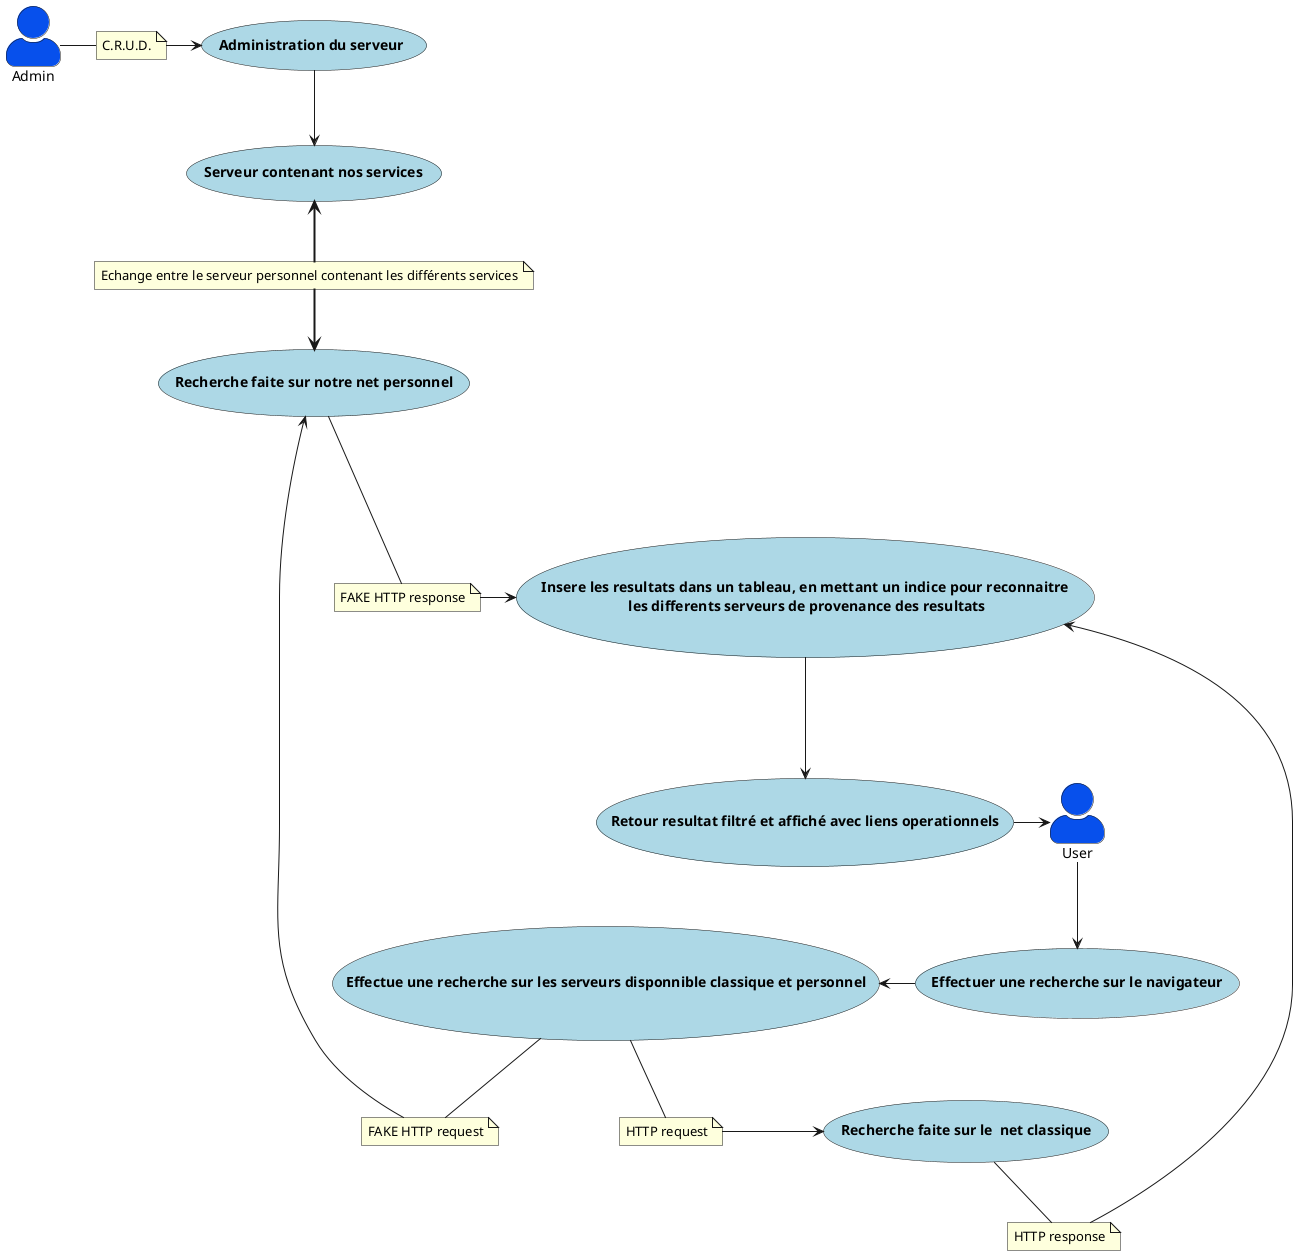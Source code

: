 @startuml
skinparam actorStyle awesome

Admin #0750EC
User #0750EC
(**Effectuer une recherche sur le navigateur**) as (Search) #LightBlue
(**Effectue une recherche sur les serveurs disponnible classique et personnel**) as (SearchDirection) #LightBlue
(**Recherche faite sur le  net classique**) as (Classic) #LightBlue
(**Recherche faite sur notre net personnel**) as (Personnal) #LightBlue
(**Insere les resultats dans un tableau, en mettant un indice pour reconnaitre**\n **les differents serveurs de provenance des resultats**) as (compilResult) #LightBlue

(**Retour resultat filtré et affiché avec liens operationnels**) as (filteredResult) #LightBlue

(**Administration du serveur**) as (admin) #LightBlue
(**Serveur contenant nos services**) as (serv) #LightBlue

note "C.R.U.D." as N1
note "HTTP request" as N2
note "FAKE HTTP request" as N3
note "HTTP response" as N4
note "FAKE HTTP response" as N5
note "Echange entre le serveur personnel contenant les différents services" as N6

Admin  - (N1)
(N1) -> (admin)
(admin) --> (serv)
User --> (Search)

    Search -> (SearchDirection)
        (SearchDirection) -- N2
            N2 -> (Classic)

        (SearchDirection) -- N3
            N3 -> (Personnal)

        (Classic) -- N4
            N4 -> (compilResult)

        (Personnal) --- N5
            N5 -> (compilResult)


    (filteredResult) -> (User)
    (compilResult) ---> (filteredResult)

(serv) <== N6
 N6 ==> (Personnal)



@enduml